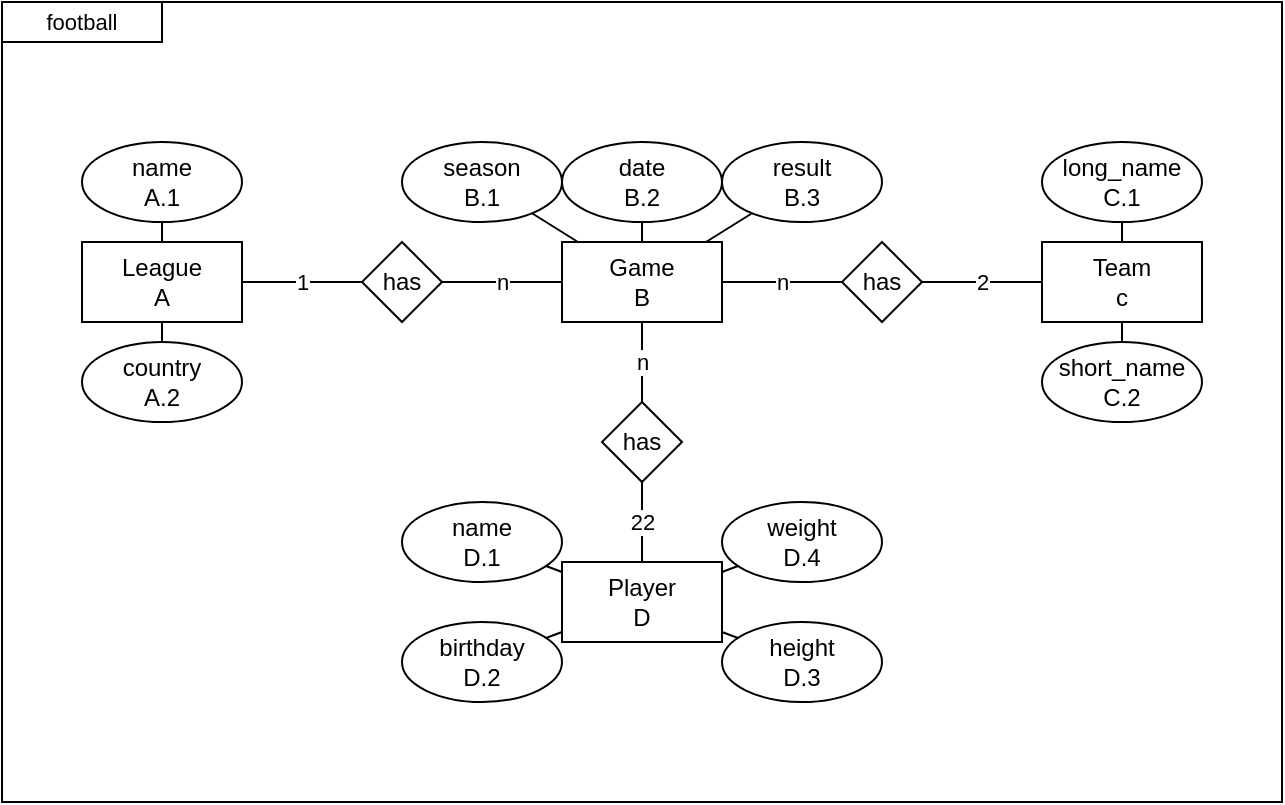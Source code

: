 <mxfile version="21.1.8" type="device">
  <diagram name="Page-1" id="QwCR2DTDEuSaLCXJMsQ4">
    <mxGraphModel dx="728" dy="504" grid="1" gridSize="10" guides="1" tooltips="1" connect="1" arrows="1" fold="1" page="1" pageScale="1" pageWidth="827" pageHeight="1169" math="0" shadow="0">
      <root>
        <mxCell id="0" />
        <mxCell id="1" parent="0" />
        <mxCell id="ybAtJGBy2hnrl1GTvI1K-11" value="" style="group" vertex="1" connectable="0" parent="1">
          <mxGeometry x="40" width="640" height="400" as="geometry" />
        </mxCell>
        <mxCell id="ybAtJGBy2hnrl1GTvI1K-9" value="" style="rounded=0;whiteSpace=wrap;html=1;fontFamily=Helvetica;fontSize=11;fontColor=default;" vertex="1" parent="ybAtJGBy2hnrl1GTvI1K-11">
          <mxGeometry width="640" height="400" as="geometry" />
        </mxCell>
        <mxCell id="ybAtJGBy2hnrl1GTvI1K-10" value="football" style="rounded=0;whiteSpace=wrap;html=1;fontFamily=Helvetica;fontSize=11;fontColor=default;" vertex="1" parent="ybAtJGBy2hnrl1GTvI1K-11">
          <mxGeometry width="80" height="20" as="geometry" />
        </mxCell>
        <mxCell id="-2oV55CIFmz0C9pTHpqB-16" value="n" style="edgeStyle=orthogonalEdgeStyle;rounded=0;orthogonalLoop=1;jettySize=auto;html=1;endArrow=none;endFill=0;" parent="1" source="-2oV55CIFmz0C9pTHpqB-1" target="-2oV55CIFmz0C9pTHpqB-15" edge="1">
          <mxGeometry relative="1" as="geometry" />
        </mxCell>
        <mxCell id="-2oV55CIFmz0C9pTHpqB-25" style="edgeStyle=none;rounded=0;orthogonalLoop=1;jettySize=auto;html=1;endArrow=none;endFill=0;" parent="1" source="-2oV55CIFmz0C9pTHpqB-1" target="-2oV55CIFmz0C9pTHpqB-12" edge="1">
          <mxGeometry relative="1" as="geometry" />
        </mxCell>
        <mxCell id="-2oV55CIFmz0C9pTHpqB-37" value="n" style="edgeStyle=none;rounded=0;orthogonalLoop=1;jettySize=auto;html=1;endArrow=none;endFill=0;" parent="1" source="-2oV55CIFmz0C9pTHpqB-1" target="-2oV55CIFmz0C9pTHpqB-34" edge="1">
          <mxGeometry relative="1" as="geometry" />
        </mxCell>
        <mxCell id="Mg6O4T34LZ7Qi5-Tb3C4-5" value="n" style="rounded=0;orthogonalLoop=1;jettySize=auto;html=1;endArrow=none;endFill=0;" parent="1" source="-2oV55CIFmz0C9pTHpqB-1" target="Mg6O4T34LZ7Qi5-Tb3C4-3" edge="1">
          <mxGeometry relative="1" as="geometry" />
        </mxCell>
        <mxCell id="ybAtJGBy2hnrl1GTvI1K-3" style="rounded=0;orthogonalLoop=1;jettySize=auto;html=1;endArrow=none;endFill=0;" edge="1" parent="1" source="-2oV55CIFmz0C9pTHpqB-1" target="ybAtJGBy2hnrl1GTvI1K-1">
          <mxGeometry relative="1" as="geometry" />
        </mxCell>
        <mxCell id="-2oV55CIFmz0C9pTHpqB-1" value="Game&lt;br&gt;B" style="rounded=0;whiteSpace=wrap;html=1;" parent="1" vertex="1">
          <mxGeometry x="320" y="120" width="80" height="40" as="geometry" />
        </mxCell>
        <mxCell id="-2oV55CIFmz0C9pTHpqB-26" style="edgeStyle=none;rounded=0;orthogonalLoop=1;jettySize=auto;html=1;endArrow=none;endFill=0;" parent="1" source="-2oV55CIFmz0C9pTHpqB-2" target="-2oV55CIFmz0C9pTHpqB-10" edge="1">
          <mxGeometry relative="1" as="geometry" />
        </mxCell>
        <mxCell id="-2oV55CIFmz0C9pTHpqB-27" style="edgeStyle=none;rounded=0;orthogonalLoop=1;jettySize=auto;html=1;endArrow=none;endFill=0;" parent="1" source="-2oV55CIFmz0C9pTHpqB-2" target="-2oV55CIFmz0C9pTHpqB-8" edge="1">
          <mxGeometry relative="1" as="geometry" />
        </mxCell>
        <mxCell id="-2oV55CIFmz0C9pTHpqB-28" style="edgeStyle=none;rounded=0;orthogonalLoop=1;jettySize=auto;html=1;endArrow=none;endFill=0;" parent="1" source="-2oV55CIFmz0C9pTHpqB-2" target="-2oV55CIFmz0C9pTHpqB-7" edge="1">
          <mxGeometry relative="1" as="geometry" />
        </mxCell>
        <mxCell id="-2oV55CIFmz0C9pTHpqB-2" value="Player&lt;br&gt;D" style="rounded=0;whiteSpace=wrap;html=1;" parent="1" vertex="1">
          <mxGeometry x="320" y="280" width="80" height="40" as="geometry" />
        </mxCell>
        <mxCell id="-2oV55CIFmz0C9pTHpqB-7" value="name&lt;br&gt;D.1" style="ellipse;whiteSpace=wrap;html=1;" parent="1" vertex="1">
          <mxGeometry x="240" y="250" width="80" height="40" as="geometry" />
        </mxCell>
        <mxCell id="-2oV55CIFmz0C9pTHpqB-8" value="height&lt;br&gt;D.3" style="ellipse;whiteSpace=wrap;html=1;" parent="1" vertex="1">
          <mxGeometry x="400" y="310" width="80" height="40" as="geometry" />
        </mxCell>
        <mxCell id="-2oV55CIFmz0C9pTHpqB-10" value="weight&lt;br&gt;D.4" style="ellipse;whiteSpace=wrap;html=1;" parent="1" vertex="1">
          <mxGeometry x="400" y="250" width="80" height="40" as="geometry" />
        </mxCell>
        <mxCell id="-2oV55CIFmz0C9pTHpqB-12" value="season&lt;br&gt;B.1" style="ellipse;whiteSpace=wrap;html=1;" parent="1" vertex="1">
          <mxGeometry x="240" y="70" width="80" height="40" as="geometry" />
        </mxCell>
        <mxCell id="-2oV55CIFmz0C9pTHpqB-17" value="22" style="rounded=0;orthogonalLoop=1;jettySize=auto;html=1;endArrow=none;endFill=0;" parent="1" source="Mg6O4T34LZ7Qi5-Tb3C4-3" target="-2oV55CIFmz0C9pTHpqB-2" edge="1">
          <mxGeometry relative="1" as="geometry" />
        </mxCell>
        <mxCell id="-2oV55CIFmz0C9pTHpqB-15" value="has" style="rhombus;whiteSpace=wrap;html=1;" parent="1" vertex="1">
          <mxGeometry x="460" y="120" width="40" height="40" as="geometry" />
        </mxCell>
        <mxCell id="-2oV55CIFmz0C9pTHpqB-35" value="1" style="edgeStyle=none;rounded=0;orthogonalLoop=1;jettySize=auto;html=1;endArrow=none;endFill=0;" parent="1" source="-2oV55CIFmz0C9pTHpqB-33" target="-2oV55CIFmz0C9pTHpqB-34" edge="1">
          <mxGeometry relative="1" as="geometry" />
        </mxCell>
        <mxCell id="-2oV55CIFmz0C9pTHpqB-40" style="edgeStyle=none;rounded=0;orthogonalLoop=1;jettySize=auto;html=1;endArrow=none;endFill=0;" parent="1" source="-2oV55CIFmz0C9pTHpqB-33" target="-2oV55CIFmz0C9pTHpqB-39" edge="1">
          <mxGeometry relative="1" as="geometry" />
        </mxCell>
        <mxCell id="-2oV55CIFmz0C9pTHpqB-33" value="League&lt;br&gt;A" style="rounded=0;whiteSpace=wrap;html=1;" parent="1" vertex="1">
          <mxGeometry x="80" y="120" width="80" height="40" as="geometry" />
        </mxCell>
        <mxCell id="-2oV55CIFmz0C9pTHpqB-34" value="has" style="rhombus;whiteSpace=wrap;html=1;" parent="1" vertex="1">
          <mxGeometry x="220" y="120" width="40" height="40" as="geometry" />
        </mxCell>
        <mxCell id="-2oV55CIFmz0C9pTHpqB-39" value="country&lt;br&gt;A.2" style="ellipse;whiteSpace=wrap;html=1;" parent="1" vertex="1">
          <mxGeometry x="80" y="170" width="80" height="40" as="geometry" />
        </mxCell>
        <mxCell id="GFXz4aCep6hcOVSlWxBW-2" style="rounded=0;orthogonalLoop=1;jettySize=auto;html=1;endArrow=none;endFill=0;" parent="1" source="GFXz4aCep6hcOVSlWxBW-1" target="-2oV55CIFmz0C9pTHpqB-33" edge="1">
          <mxGeometry relative="1" as="geometry" />
        </mxCell>
        <mxCell id="GFXz4aCep6hcOVSlWxBW-1" value="name&lt;br&gt;A.1" style="ellipse;whiteSpace=wrap;html=1;" parent="1" vertex="1">
          <mxGeometry x="80" y="70" width="80" height="40" as="geometry" />
        </mxCell>
        <mxCell id="Mg6O4T34LZ7Qi5-Tb3C4-4" value="2" style="rounded=0;orthogonalLoop=1;jettySize=auto;html=1;endArrow=none;endFill=0;" parent="1" source="Mg6O4T34LZ7Qi5-Tb3C4-1" target="-2oV55CIFmz0C9pTHpqB-15" edge="1">
          <mxGeometry relative="1" as="geometry">
            <mxPoint as="offset" />
          </mxGeometry>
        </mxCell>
        <mxCell id="Mg6O4T34LZ7Qi5-Tb3C4-10" style="rounded=0;orthogonalLoop=1;jettySize=auto;html=1;endArrow=none;endFill=0;" parent="1" source="Mg6O4T34LZ7Qi5-Tb3C4-1" target="Mg6O4T34LZ7Qi5-Tb3C4-7" edge="1">
          <mxGeometry relative="1" as="geometry" />
        </mxCell>
        <mxCell id="Mg6O4T34LZ7Qi5-Tb3C4-1" value="Team&lt;br&gt;c" style="rounded=0;whiteSpace=wrap;html=1;" parent="1" vertex="1">
          <mxGeometry x="560" y="120" width="80" height="40" as="geometry" />
        </mxCell>
        <mxCell id="Mg6O4T34LZ7Qi5-Tb3C4-3" value="has" style="rhombus;whiteSpace=wrap;html=1;" parent="1" vertex="1">
          <mxGeometry x="340" y="200" width="40" height="40" as="geometry" />
        </mxCell>
        <mxCell id="Mg6O4T34LZ7Qi5-Tb3C4-9" style="rounded=0;orthogonalLoop=1;jettySize=auto;html=1;endArrow=none;endFill=0;" parent="1" source="Mg6O4T34LZ7Qi5-Tb3C4-6" target="Mg6O4T34LZ7Qi5-Tb3C4-1" edge="1">
          <mxGeometry relative="1" as="geometry" />
        </mxCell>
        <mxCell id="Mg6O4T34LZ7Qi5-Tb3C4-6" value="short_name&lt;br&gt;C.2" style="ellipse;whiteSpace=wrap;html=1;" parent="1" vertex="1">
          <mxGeometry x="560" y="170" width="80" height="40" as="geometry" />
        </mxCell>
        <mxCell id="Mg6O4T34LZ7Qi5-Tb3C4-7" value="long_name&lt;br&gt;C.1" style="ellipse;whiteSpace=wrap;html=1;" parent="1" vertex="1">
          <mxGeometry x="560" y="70" width="80" height="40" as="geometry" />
        </mxCell>
        <mxCell id="ybAtJGBy2hnrl1GTvI1K-1" value="date&lt;br&gt;B.2" style="ellipse;whiteSpace=wrap;html=1;" vertex="1" parent="1">
          <mxGeometry x="320" y="70" width="80" height="40" as="geometry" />
        </mxCell>
        <mxCell id="ybAtJGBy2hnrl1GTvI1K-4" style="edgeStyle=none;shape=connector;rounded=0;orthogonalLoop=1;jettySize=auto;html=1;labelBackgroundColor=default;strokeColor=default;fontFamily=Helvetica;fontSize=11;fontColor=default;endArrow=none;endFill=0;" edge="1" parent="1" source="ybAtJGBy2hnrl1GTvI1K-2" target="-2oV55CIFmz0C9pTHpqB-1">
          <mxGeometry relative="1" as="geometry" />
        </mxCell>
        <mxCell id="ybAtJGBy2hnrl1GTvI1K-2" value="result&lt;br&gt;B.3" style="ellipse;whiteSpace=wrap;html=1;" vertex="1" parent="1">
          <mxGeometry x="400" y="70" width="80" height="40" as="geometry" />
        </mxCell>
        <mxCell id="ybAtJGBy2hnrl1GTvI1K-6" style="edgeStyle=none;shape=connector;rounded=0;orthogonalLoop=1;jettySize=auto;html=1;labelBackgroundColor=default;strokeColor=default;fontFamily=Helvetica;fontSize=11;fontColor=default;endArrow=none;endFill=0;" edge="1" parent="1" source="ybAtJGBy2hnrl1GTvI1K-5" target="-2oV55CIFmz0C9pTHpqB-2">
          <mxGeometry relative="1" as="geometry" />
        </mxCell>
        <mxCell id="ybAtJGBy2hnrl1GTvI1K-5" value="birthday&lt;br&gt;D.2" style="ellipse;whiteSpace=wrap;html=1;" vertex="1" parent="1">
          <mxGeometry x="240" y="310" width="80" height="40" as="geometry" />
        </mxCell>
      </root>
    </mxGraphModel>
  </diagram>
</mxfile>
